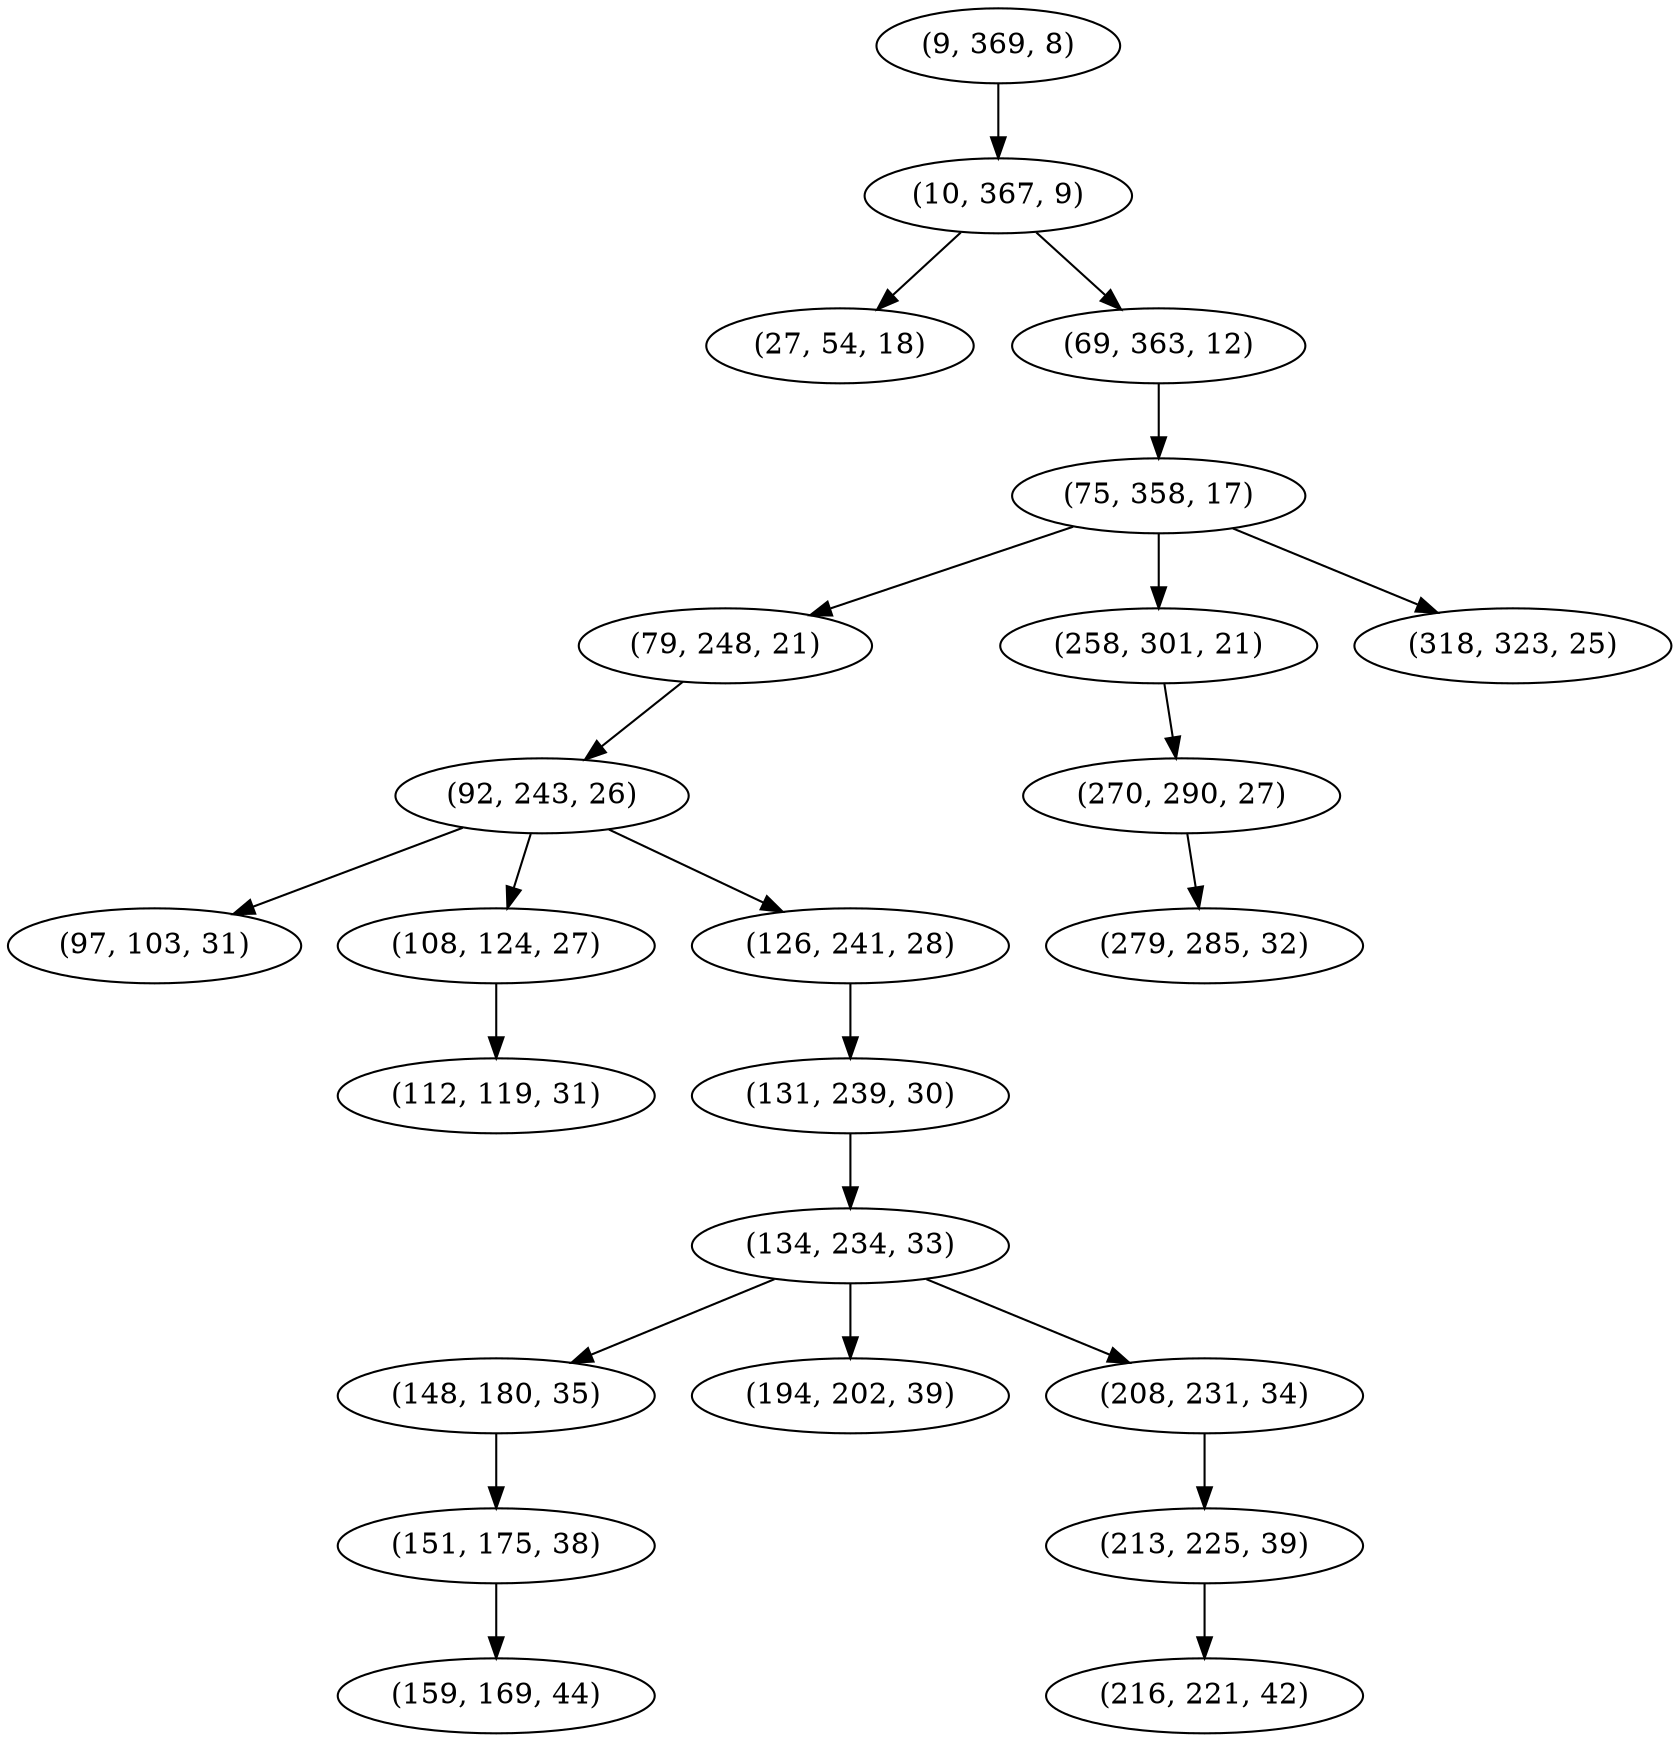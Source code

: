 digraph tree {
    "(9, 369, 8)";
    "(10, 367, 9)";
    "(27, 54, 18)";
    "(69, 363, 12)";
    "(75, 358, 17)";
    "(79, 248, 21)";
    "(92, 243, 26)";
    "(97, 103, 31)";
    "(108, 124, 27)";
    "(112, 119, 31)";
    "(126, 241, 28)";
    "(131, 239, 30)";
    "(134, 234, 33)";
    "(148, 180, 35)";
    "(151, 175, 38)";
    "(159, 169, 44)";
    "(194, 202, 39)";
    "(208, 231, 34)";
    "(213, 225, 39)";
    "(216, 221, 42)";
    "(258, 301, 21)";
    "(270, 290, 27)";
    "(279, 285, 32)";
    "(318, 323, 25)";
    "(9, 369, 8)" -> "(10, 367, 9)";
    "(10, 367, 9)" -> "(27, 54, 18)";
    "(10, 367, 9)" -> "(69, 363, 12)";
    "(69, 363, 12)" -> "(75, 358, 17)";
    "(75, 358, 17)" -> "(79, 248, 21)";
    "(75, 358, 17)" -> "(258, 301, 21)";
    "(75, 358, 17)" -> "(318, 323, 25)";
    "(79, 248, 21)" -> "(92, 243, 26)";
    "(92, 243, 26)" -> "(97, 103, 31)";
    "(92, 243, 26)" -> "(108, 124, 27)";
    "(92, 243, 26)" -> "(126, 241, 28)";
    "(108, 124, 27)" -> "(112, 119, 31)";
    "(126, 241, 28)" -> "(131, 239, 30)";
    "(131, 239, 30)" -> "(134, 234, 33)";
    "(134, 234, 33)" -> "(148, 180, 35)";
    "(134, 234, 33)" -> "(194, 202, 39)";
    "(134, 234, 33)" -> "(208, 231, 34)";
    "(148, 180, 35)" -> "(151, 175, 38)";
    "(151, 175, 38)" -> "(159, 169, 44)";
    "(208, 231, 34)" -> "(213, 225, 39)";
    "(213, 225, 39)" -> "(216, 221, 42)";
    "(258, 301, 21)" -> "(270, 290, 27)";
    "(270, 290, 27)" -> "(279, 285, 32)";
}
